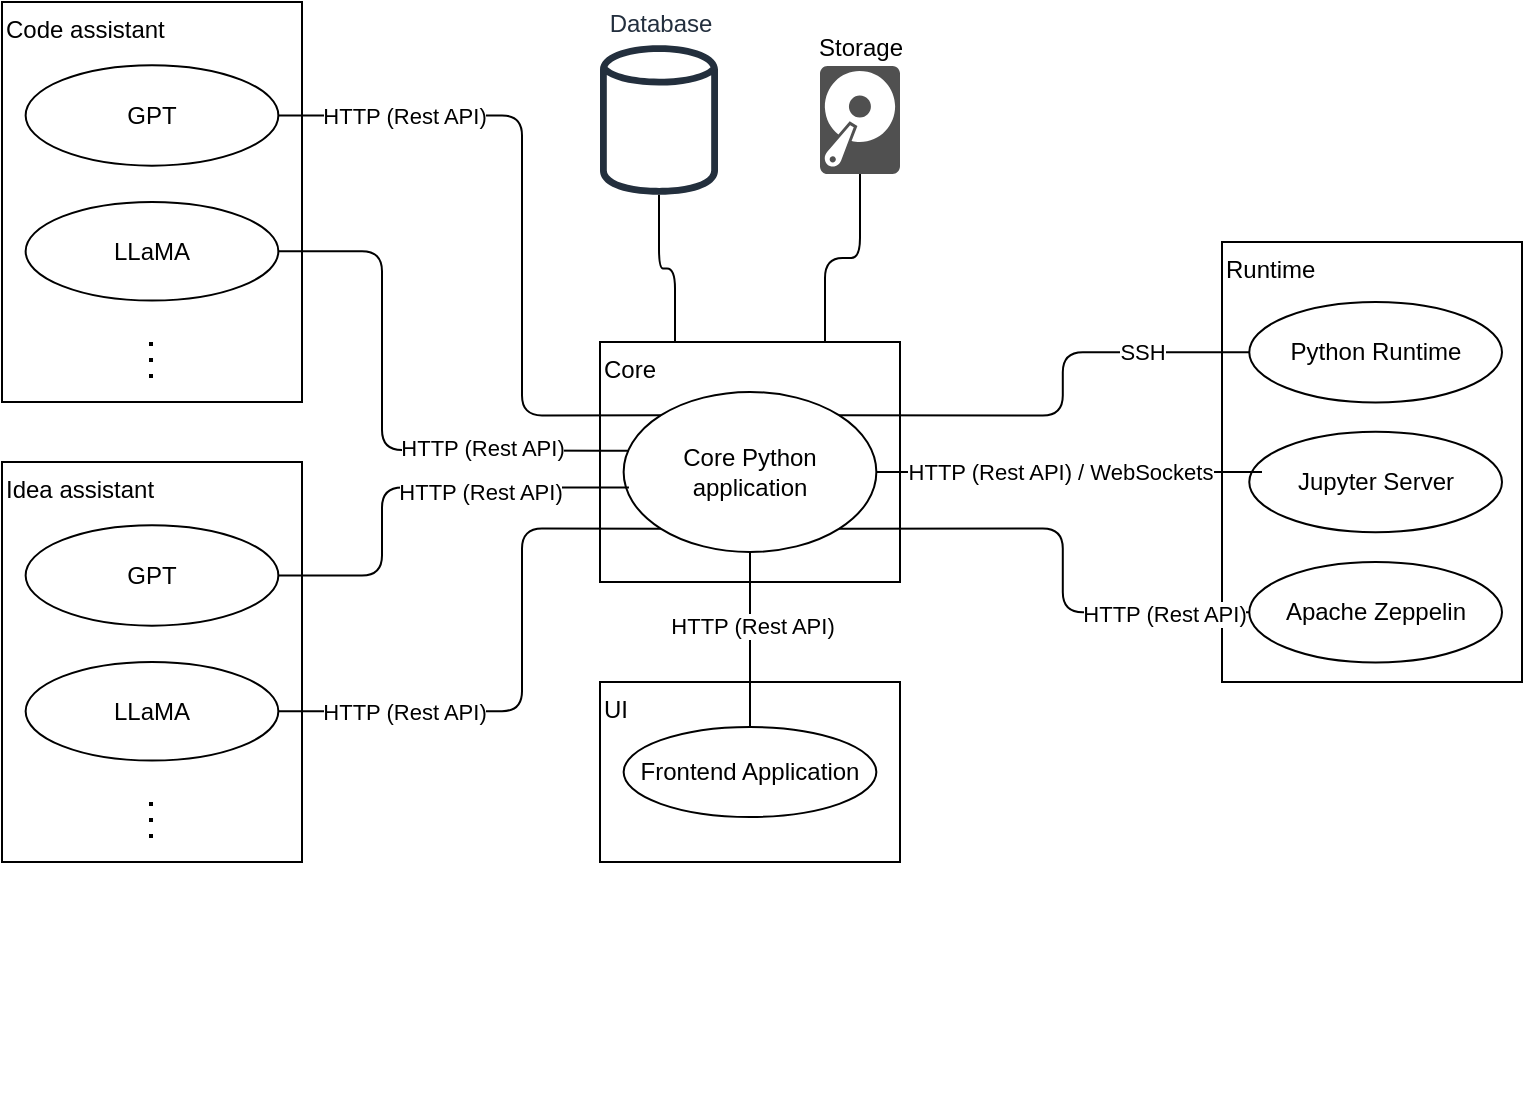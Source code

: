 <mxfile scale="10" border="0">
    <diagram id="gvL7iBt-RJOpGDOW2Q3G" name="Page-1">
        <mxGraphModel dx="1098" dy="780" grid="1" gridSize="10" guides="1" tooltips="1" connect="1" arrows="1" fold="1" page="1" pageScale="1" pageWidth="827" pageHeight="1169" math="0" shadow="0">
            <root>
                <mxCell id="0"/>
                <mxCell id="1" parent="0"/>
                <mxCell id="8" value="" style="group" parent="1" vertex="1" connectable="0">
                    <mxGeometry x="339" y="380" width="150" height="120" as="geometry"/>
                </mxCell>
                <mxCell id="7" value="Core" style="rounded=0;whiteSpace=wrap;html=1;align=left;verticalAlign=top;" parent="8" vertex="1">
                    <mxGeometry width="150" height="120" as="geometry"/>
                </mxCell>
                <mxCell id="2" value="Core Python application" style="ellipse;whiteSpace=wrap;html=1;" parent="8" vertex="1">
                    <mxGeometry x="11.82" y="25" width="126.36" height="80" as="geometry"/>
                </mxCell>
                <mxCell id="15" value="" style="group" vertex="1" connectable="0" parent="1">
                    <mxGeometry x="40" y="210" width="150" height="200" as="geometry"/>
                </mxCell>
                <mxCell id="16" value="Code assistant" style="rounded=0;whiteSpace=wrap;html=1;align=left;verticalAlign=top;" vertex="1" parent="15">
                    <mxGeometry width="150" height="200" as="geometry"/>
                </mxCell>
                <mxCell id="17" value="" style="group" vertex="1" connectable="0" parent="15">
                    <mxGeometry width="150" height="200" as="geometry"/>
                </mxCell>
                <mxCell id="18" value="GPT" style="ellipse;whiteSpace=wrap;html=1;" vertex="1" parent="17">
                    <mxGeometry x="11.82" y="31.582" width="126.36" height="50.236" as="geometry"/>
                </mxCell>
                <mxCell id="23" value="" style="endArrow=none;dashed=1;html=1;dashPattern=1 3;strokeWidth=2;" edge="1" parent="17">
                    <mxGeometry width="50" height="50" relative="1" as="geometry">
                        <mxPoint x="74.5" y="170" as="sourcePoint"/>
                        <mxPoint x="74.5" y="189.091" as="targetPoint"/>
                    </mxGeometry>
                </mxCell>
                <mxCell id="22" value="LLaMA" style="ellipse;whiteSpace=wrap;html=1;" vertex="1" parent="15">
                    <mxGeometry x="11.82" y="99.999" width="126.36" height="49.282" as="geometry"/>
                </mxCell>
                <mxCell id="27" value="" style="group" vertex="1" connectable="0" parent="1">
                    <mxGeometry x="40" y="440" width="150" height="200" as="geometry"/>
                </mxCell>
                <mxCell id="28" value="Idea assistant" style="rounded=0;whiteSpace=wrap;html=1;align=left;verticalAlign=top;" vertex="1" parent="27">
                    <mxGeometry width="150" height="200" as="geometry"/>
                </mxCell>
                <mxCell id="29" value="" style="group" vertex="1" connectable="0" parent="27">
                    <mxGeometry width="150" height="200" as="geometry"/>
                </mxCell>
                <mxCell id="30" value="GPT" style="ellipse;whiteSpace=wrap;html=1;" vertex="1" parent="29">
                    <mxGeometry x="11.82" y="31.582" width="126.36" height="50.236" as="geometry"/>
                </mxCell>
                <mxCell id="31" value="" style="endArrow=none;dashed=1;html=1;dashPattern=1 3;strokeWidth=2;" edge="1" parent="29">
                    <mxGeometry width="50" height="50" relative="1" as="geometry">
                        <mxPoint x="74.5" y="170" as="sourcePoint"/>
                        <mxPoint x="74.5" y="189.091" as="targetPoint"/>
                    </mxGeometry>
                </mxCell>
                <mxCell id="32" value="LLaMA" style="ellipse;whiteSpace=wrap;html=1;" vertex="1" parent="27">
                    <mxGeometry x="11.82" y="99.999" width="126.36" height="49.282" as="geometry"/>
                </mxCell>
                <mxCell id="36" value="" style="group" vertex="1" connectable="0" parent="1">
                    <mxGeometry x="650" y="330" width="150" height="220" as="geometry"/>
                </mxCell>
                <mxCell id="6" value="Runtime" style="rounded=0;whiteSpace=wrap;html=1;align=left;verticalAlign=top;" parent="36" vertex="1">
                    <mxGeometry width="150" height="220" as="geometry"/>
                </mxCell>
                <mxCell id="33" value="Python Runtime" style="ellipse;whiteSpace=wrap;html=1;" vertex="1" parent="36">
                    <mxGeometry x="13.64" y="30.002" width="126.36" height="50.236" as="geometry"/>
                </mxCell>
                <mxCell id="34" value="Jupyter Server" style="ellipse;whiteSpace=wrap;html=1;" vertex="1" parent="36">
                    <mxGeometry x="13.64" y="94.882" width="126.36" height="50.236" as="geometry"/>
                </mxCell>
                <mxCell id="35" value="Apache Zeppelin" style="ellipse;whiteSpace=wrap;html=1;" vertex="1" parent="36">
                    <mxGeometry x="13.64" y="160.002" width="126.36" height="50.236" as="geometry"/>
                </mxCell>
                <mxCell id="37" style="edgeStyle=orthogonalEdgeStyle;html=1;entryX=1;entryY=0.5;entryDx=0;entryDy=0;exitX=0;exitY=0;exitDx=0;exitDy=0;endArrow=none;endFill=0;" edge="1" parent="1" source="2" target="18">
                    <mxGeometry relative="1" as="geometry">
                        <Array as="points">
                            <mxPoint x="300" y="417"/>
                            <mxPoint x="300" y="267"/>
                        </Array>
                    </mxGeometry>
                </mxCell>
                <mxCell id="50" value="HTTP (Rest API)" style="edgeLabel;html=1;align=center;verticalAlign=middle;resizable=0;points=[];" vertex="1" connectable="0" parent="37">
                    <mxGeometry x="0.519" y="1" relative="1" as="geometry">
                        <mxPoint x="-20" y="-1" as="offset"/>
                    </mxGeometry>
                </mxCell>
                <mxCell id="38" style="edgeStyle=orthogonalEdgeStyle;html=1;entryX=1;entryY=0.5;entryDx=0;entryDy=0;exitX=0.021;exitY=0.368;exitDx=0;exitDy=0;endArrow=none;endFill=0;exitPerimeter=0;" edge="1" parent="1" source="2" target="22">
                    <mxGeometry relative="1" as="geometry">
                        <Array as="points">
                            <mxPoint x="351" y="434"/>
                            <mxPoint x="230" y="434"/>
                            <mxPoint x="230" y="335"/>
                        </Array>
                    </mxGeometry>
                </mxCell>
                <mxCell id="52" value="&lt;span style=&quot;color: rgba(0, 0, 0, 0); font-family: monospace; font-size: 0px; text-align: start; background-color: rgb(251, 251, 251);&quot;&gt;%3CmxGraphModel%3E%3Croot%3E%3CmxCell%20id%3D%220%22%2F%3E%3CmxCell%20id%3D%221%22%20parent%3D%220%22%2F%3E%3CmxCell%20id%3D%222%22%20value%3D%22HTTP%20(Rest%20API)%22%20style%3D%22edgeLabel%3Bhtml%3D1%3Balign%3Dcenter%3BverticalAlign%3Dmiddle%3Bresizable%3D0%3Bpoints%3D%5B%5D%3B%22%20vertex%3D%221%22%20connectable%3D%220%22%20parent%3D%221%22%3E%3CmxGeometry%20x%3D%22240.318%22%20y%3D%22266.678%22%20as%3D%22geometry%22%2F%3E%3C%2FmxCell%3E%3C%2Froot%3E%3C%2FmxGraphModel%3&lt;/span&gt;&lt;span style=&quot;color: rgba(0, 0, 0, 0); font-family: monospace; font-size: 0px; text-align: start; background-color: rgb(251, 251, 251);&quot;&gt;%3CmxGraphModel%3E%3Croot%3E%3CmxCell%20id%3D%220%22%2F%3E%3CmxCell%20id%3D%221%22%20parent%3D%220%22%2F%3E%3CmxCell%20id%3D%222%22%20value%3D%22HTTP%20(Rest%20API)%22%20style%3D%22edgeLabel%3Bhtml%3D1%3Balign%3Dcenter%3BverticalAlign%3Dmiddle%3Bresizable%3D0%3Bpoints%3D%5B%5D%3B%22%20vertex%3D%221%22%20connectable%3D%220%22%20parent%3D%221%22%3E%3CmxGeometry%20x%3D%22240.318%22%20y%3D%22266.678%22%20as%3D%22geometry%22%2F%3E%3C%2FmxCell%3E%3C%2Froot%3E%3C%2FmxGraphModel%3E&lt;/span&gt;" style="edgeLabel;html=1;align=center;verticalAlign=middle;resizable=0;points=[];" vertex="1" connectable="0" parent="38">
                    <mxGeometry x="-0.454" y="1" relative="1" as="geometry">
                        <mxPoint as="offset"/>
                    </mxGeometry>
                </mxCell>
                <mxCell id="53" value="HTTP (Rest API)" style="edgeLabel;html=1;align=center;verticalAlign=middle;resizable=0;points=[];" vertex="1" connectable="0" parent="38">
                    <mxGeometry x="-0.448" y="-1" relative="1" as="geometry">
                        <mxPoint x="2" as="offset"/>
                    </mxGeometry>
                </mxCell>
                <mxCell id="39" style="edgeStyle=orthogonalEdgeStyle;html=1;exitX=0.021;exitY=0.597;exitDx=0;exitDy=0;entryX=1;entryY=0.5;entryDx=0;entryDy=0;endArrow=none;endFill=0;exitPerimeter=0;" edge="1" parent="1" source="2" target="30">
                    <mxGeometry relative="1" as="geometry">
                        <Array as="points">
                            <mxPoint x="230" y="453"/>
                            <mxPoint x="230" y="497"/>
                        </Array>
                    </mxGeometry>
                </mxCell>
                <mxCell id="54" value="HTTP (Rest API)" style="edgeLabel;html=1;align=center;verticalAlign=middle;resizable=0;points=[];" vertex="1" connectable="0" parent="39">
                    <mxGeometry x="-0.316" y="2" relative="1" as="geometry">
                        <mxPoint as="offset"/>
                    </mxGeometry>
                </mxCell>
                <mxCell id="40" style="edgeStyle=orthogonalEdgeStyle;html=1;exitX=0;exitY=1;exitDx=0;exitDy=0;entryX=1;entryY=0.5;entryDx=0;entryDy=0;endArrow=none;endFill=0;" edge="1" parent="1" source="2" target="32">
                    <mxGeometry relative="1" as="geometry">
                        <Array as="points">
                            <mxPoint x="300" y="473"/>
                            <mxPoint x="300" y="565"/>
                        </Array>
                    </mxGeometry>
                </mxCell>
                <mxCell id="55" value="HTTP (Rest API)" style="edgeLabel;html=1;align=center;verticalAlign=middle;resizable=0;points=[];" vertex="1" connectable="0" parent="40">
                    <mxGeometry x="0.679" y="-2" relative="1" as="geometry">
                        <mxPoint x="17" y="2" as="offset"/>
                    </mxGeometry>
                </mxCell>
                <mxCell id="44" value="" style="group" vertex="1" connectable="0" parent="1">
                    <mxGeometry x="350" y="670" width="150" height="90" as="geometry"/>
                </mxCell>
                <mxCell id="45" value="" style="group" vertex="1" connectable="0" parent="44">
                    <mxGeometry x="-11" y="-120" width="150" height="90" as="geometry"/>
                </mxCell>
                <mxCell id="42" value="UI" style="rounded=0;whiteSpace=wrap;html=1;align=left;verticalAlign=top;" vertex="1" parent="45">
                    <mxGeometry width="150" height="90" as="geometry"/>
                </mxCell>
                <mxCell id="43" value="Frontend Application" style="ellipse;whiteSpace=wrap;html=1;" vertex="1" parent="45">
                    <mxGeometry x="11.82" y="22.5" width="126.36" height="45" as="geometry"/>
                </mxCell>
                <mxCell id="46" style="edgeStyle=orthogonalEdgeStyle;html=1;exitX=1;exitY=0;exitDx=0;exitDy=0;entryX=0;entryY=0.5;entryDx=0;entryDy=0;endArrow=none;endFill=0;" edge="1" parent="1" source="2" target="33">
                    <mxGeometry relative="1" as="geometry"/>
                </mxCell>
                <mxCell id="60" value="SSH" style="edgeLabel;html=1;align=center;verticalAlign=middle;resizable=0;points=[];" vertex="1" connectable="0" parent="46">
                    <mxGeometry x="0.422" y="1" relative="1" as="geometry">
                        <mxPoint x="15" y="1" as="offset"/>
                    </mxGeometry>
                </mxCell>
                <mxCell id="47" style="edgeStyle=orthogonalEdgeStyle;html=1;exitX=1;exitY=0.5;exitDx=0;exitDy=0;endArrow=none;endFill=0;" edge="1" parent="1" source="2">
                    <mxGeometry relative="1" as="geometry">
                        <mxPoint x="670" y="445" as="targetPoint"/>
                        <Array as="points">
                            <mxPoint x="664" y="445"/>
                        </Array>
                    </mxGeometry>
                </mxCell>
                <mxCell id="59" value="HTTP (Rest API) / WebSockets" style="edgeLabel;html=1;align=center;verticalAlign=middle;resizable=0;points=[];" vertex="1" connectable="0" parent="47">
                    <mxGeometry x="0.276" relative="1" as="geometry">
                        <mxPoint x="-31" as="offset"/>
                    </mxGeometry>
                </mxCell>
                <mxCell id="48" style="edgeStyle=orthogonalEdgeStyle;html=1;exitX=1;exitY=1;exitDx=0;exitDy=0;entryX=0;entryY=0.5;entryDx=0;entryDy=0;endArrow=none;endFill=0;" edge="1" parent="1" source="2" target="35">
                    <mxGeometry relative="1" as="geometry"/>
                </mxCell>
                <mxCell id="57" value="HTTP (Rest API)" style="edgeLabel;html=1;align=center;verticalAlign=middle;resizable=0;points=[];" vertex="1" connectable="0" parent="48">
                    <mxGeometry x="0.513" y="-1" relative="1" as="geometry">
                        <mxPoint x="17" as="offset"/>
                    </mxGeometry>
                </mxCell>
                <mxCell id="49" style="edgeStyle=orthogonalEdgeStyle;html=1;exitX=0.5;exitY=1;exitDx=0;exitDy=0;entryX=0.5;entryY=0;entryDx=0;entryDy=0;endArrow=none;endFill=0;" edge="1" parent="1" source="2" target="43">
                    <mxGeometry relative="1" as="geometry"/>
                </mxCell>
                <mxCell id="56" value="HTTP (Rest API)" style="edgeLabel;html=1;align=center;verticalAlign=middle;resizable=0;points=[];" vertex="1" connectable="0" parent="49">
                    <mxGeometry x="-0.156" y="1" relative="1" as="geometry">
                        <mxPoint as="offset"/>
                    </mxGeometry>
                </mxCell>
                <mxCell id="61" value="Database" style="sketch=0;outlineConnect=0;fontColor=#232F3E;gradientColor=none;fillColor=#232F3D;strokeColor=none;dashed=0;verticalLabelPosition=top;verticalAlign=bottom;align=center;html=1;fontSize=12;fontStyle=0;aspect=fixed;pointerEvents=1;shape=mxgraph.aws4.generic_database;labelPosition=center;" vertex="1" parent="1">
                    <mxGeometry x="339" y="230" width="59" height="78" as="geometry"/>
                </mxCell>
                <mxCell id="66" value="Storage&lt;br&gt;" style="sketch=0;pointerEvents=1;shadow=0;dashed=0;html=1;strokeColor=none;fillColor=#505050;labelPosition=center;verticalLabelPosition=top;verticalAlign=bottom;outlineConnect=0;align=center;shape=mxgraph.office.devices.hard_disk;" vertex="1" parent="1">
                    <mxGeometry x="449" y="242" width="40" height="54" as="geometry"/>
                </mxCell>
                <mxCell id="67" style="edgeStyle=orthogonalEdgeStyle;html=1;exitX=0.25;exitY=0;exitDx=0;exitDy=0;endArrow=none;endFill=0;" edge="1" parent="1" source="7" target="61">
                    <mxGeometry relative="1" as="geometry"/>
                </mxCell>
                <mxCell id="68" style="edgeStyle=orthogonalEdgeStyle;html=1;exitX=0.75;exitY=0;exitDx=0;exitDy=0;endArrow=none;endFill=0;" edge="1" parent="1" source="7" target="66">
                    <mxGeometry relative="1" as="geometry"/>
                </mxCell>
            </root>
        </mxGraphModel>
    </diagram>
</mxfile>
